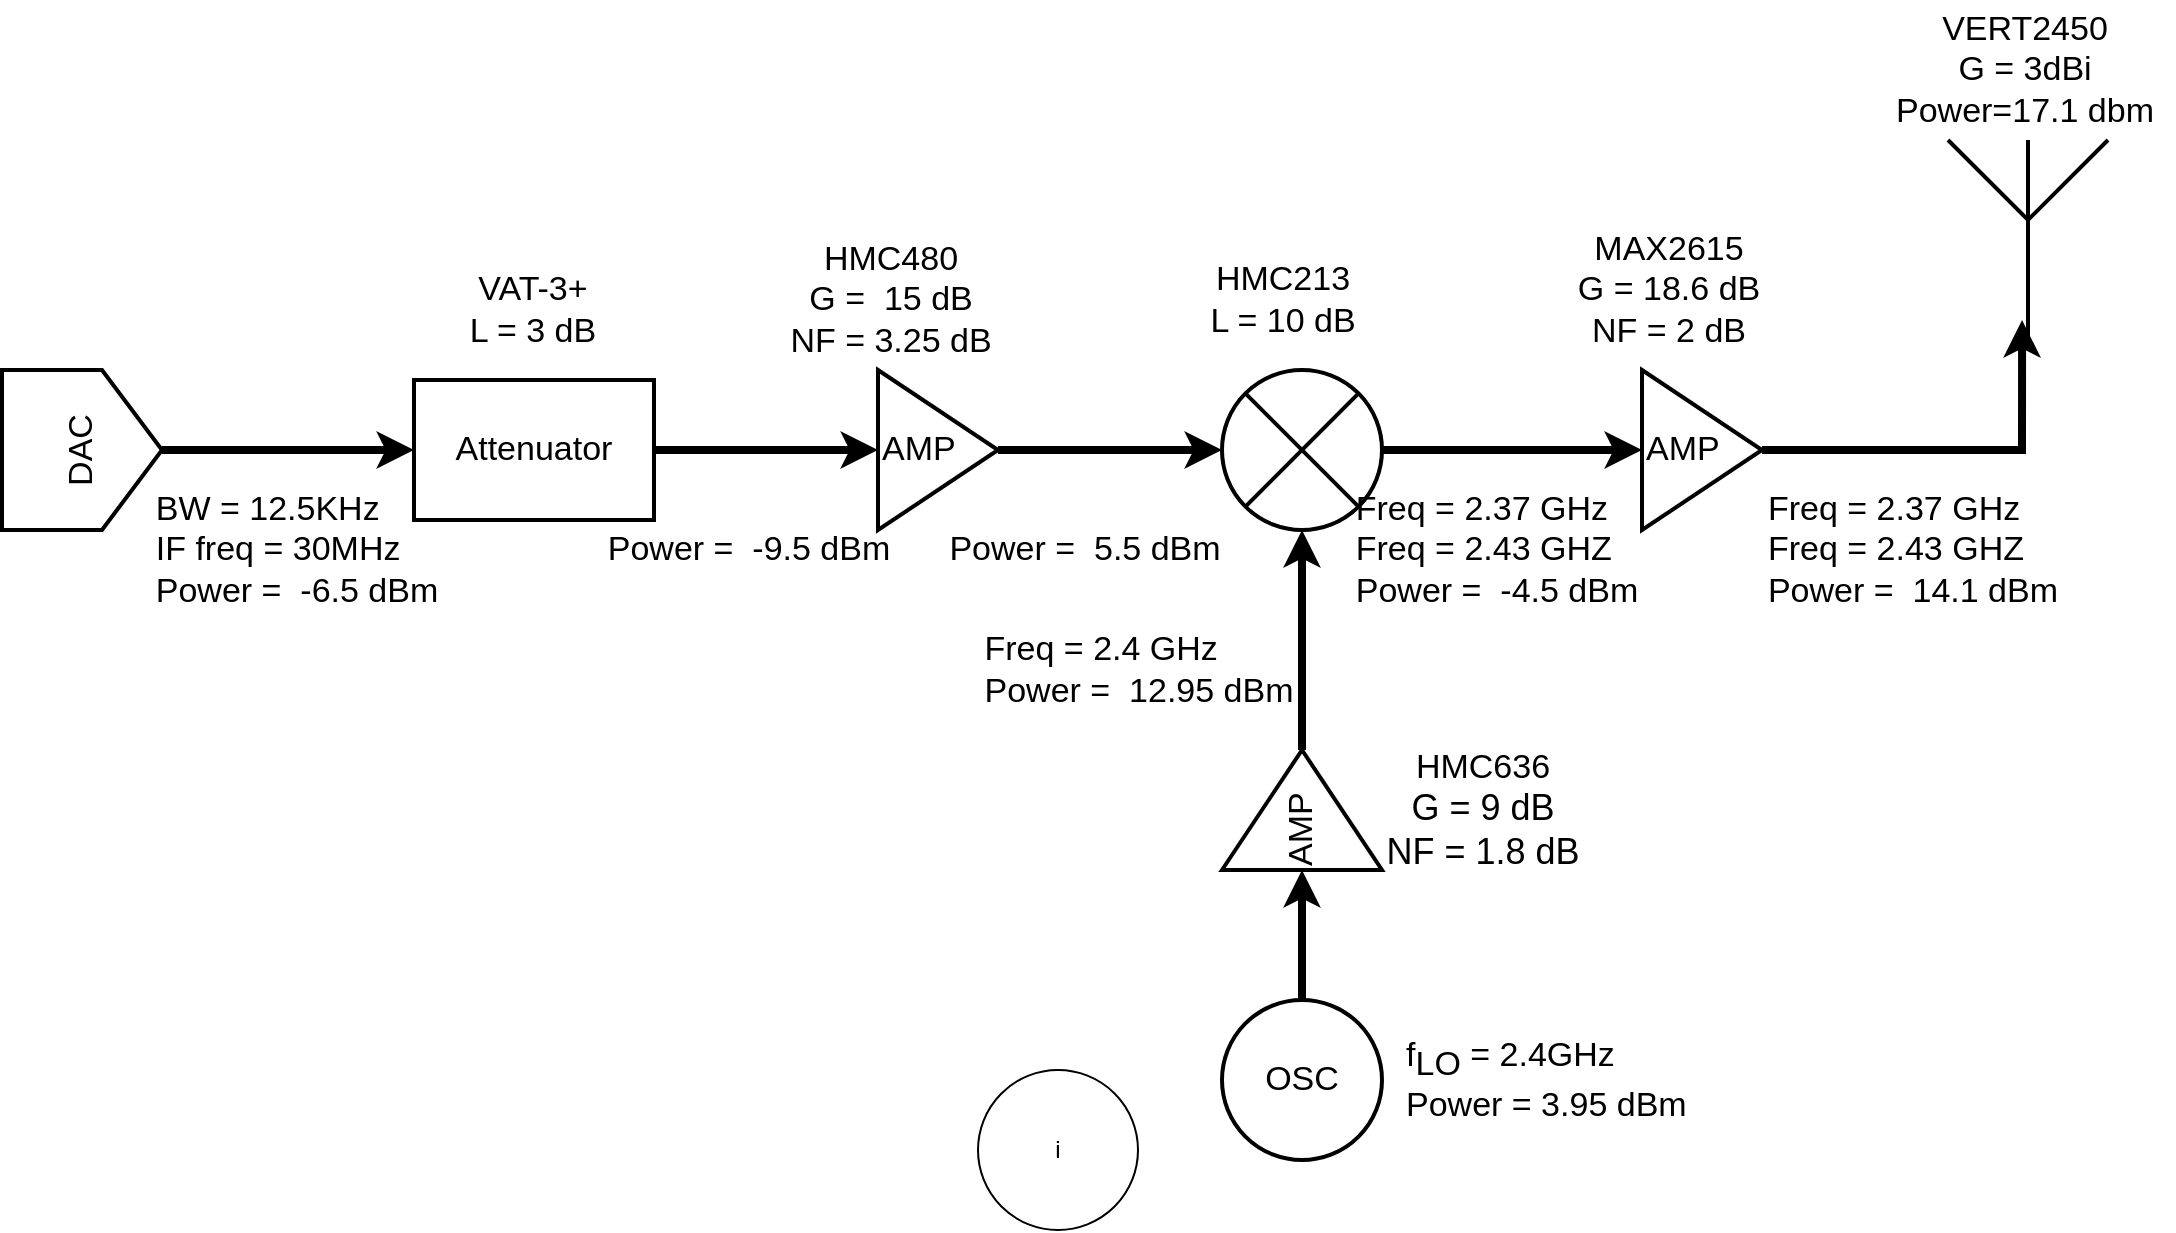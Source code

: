 <mxfile version="22.0.8" type="github">
  <diagram name="Page-1" id="CUCDwR9WcQfr5-6zFDVO">
    <mxGraphModel dx="1961" dy="729" grid="1" gridSize="10" guides="1" tooltips="1" connect="1" arrows="1" fold="1" page="1" pageScale="1" pageWidth="827" pageHeight="1169" math="0" shadow="0">
      <root>
        <mxCell id="0" />
        <mxCell id="1" parent="0" />
        <mxCell id="jrZ9ld4mW0Ml7d3sND3q-13" style="edgeStyle=orthogonalEdgeStyle;rounded=0;orthogonalLoop=1;jettySize=auto;html=1;exitX=1;exitY=0.5;exitDx=0;exitDy=0;strokeWidth=4;fontSize=17;" parent="1" source="jrZ9ld4mW0Ml7d3sND3q-2" target="jrZ9ld4mW0Ml7d3sND3q-3" edge="1">
          <mxGeometry relative="1" as="geometry" />
        </mxCell>
        <mxCell id="jrZ9ld4mW0Ml7d3sND3q-2" value="AMP" style="triangle;whiteSpace=wrap;html=1;strokeWidth=2;fontSize=17;align=left;" parent="1" vertex="1">
          <mxGeometry x="-160" y="410" width="60" height="80" as="geometry" />
        </mxCell>
        <mxCell id="jrZ9ld4mW0Ml7d3sND3q-14" style="edgeStyle=orthogonalEdgeStyle;rounded=0;orthogonalLoop=1;jettySize=auto;html=1;exitX=1;exitY=0.5;exitDx=0;exitDy=0;entryX=0;entryY=0.5;entryDx=0;entryDy=0;strokeWidth=4;fontSize=17;" parent="1" source="jrZ9ld4mW0Ml7d3sND3q-3" target="jrZ9ld4mW0Ml7d3sND3q-6" edge="1">
          <mxGeometry relative="1" as="geometry" />
        </mxCell>
        <mxCell id="jrZ9ld4mW0Ml7d3sND3q-3" value="" style="shape=sumEllipse;perimeter=ellipsePerimeter;whiteSpace=wrap;html=1;backgroundOutline=1;strokeWidth=2;fontSize=17;" parent="1" vertex="1">
          <mxGeometry x="12" y="410" width="80" height="80" as="geometry" />
        </mxCell>
        <mxCell id="jrZ9ld4mW0Ml7d3sND3q-17" style="edgeStyle=orthogonalEdgeStyle;rounded=0;orthogonalLoop=1;jettySize=auto;html=1;exitX=1;exitY=0.5;exitDx=0;exitDy=0;entryX=0.5;entryY=1;entryDx=0;entryDy=0;strokeWidth=4;fontSize=17;" parent="1" source="jrZ9ld4mW0Ml7d3sND3q-4" target="jrZ9ld4mW0Ml7d3sND3q-3" edge="1">
          <mxGeometry relative="1" as="geometry" />
        </mxCell>
        <mxCell id="jrZ9ld4mW0Ml7d3sND3q-4" value="AMP" style="triangle;whiteSpace=wrap;html=1;rotation=-90;strokeWidth=2;fontSize=17;align=left;" parent="1" vertex="1">
          <mxGeometry x="22" y="590" width="60" height="80" as="geometry" />
        </mxCell>
        <mxCell id="jrZ9ld4mW0Ml7d3sND3q-16" style="edgeStyle=orthogonalEdgeStyle;rounded=0;orthogonalLoop=1;jettySize=auto;html=1;exitX=0.5;exitY=0;exitDx=0;exitDy=0;entryX=0;entryY=0.5;entryDx=0;entryDy=0;strokeWidth=4;fontSize=17;" parent="1" source="jrZ9ld4mW0Ml7d3sND3q-5" target="jrZ9ld4mW0Ml7d3sND3q-4" edge="1">
          <mxGeometry relative="1" as="geometry" />
        </mxCell>
        <mxCell id="jrZ9ld4mW0Ml7d3sND3q-5" value="&lt;font style=&quot;font-size: 17px;&quot;&gt;OSC&lt;/font&gt;" style="ellipse;whiteSpace=wrap;html=1;aspect=fixed;strokeWidth=2;fontSize=17;" parent="1" vertex="1">
          <mxGeometry x="12" y="725" width="80" height="80" as="geometry" />
        </mxCell>
        <mxCell id="jrZ9ld4mW0Ml7d3sND3q-15" style="edgeStyle=orthogonalEdgeStyle;rounded=0;orthogonalLoop=1;jettySize=auto;html=1;exitX=1;exitY=0.5;exitDx=0;exitDy=0;entryX=0.463;entryY=0.9;entryDx=0;entryDy=0;strokeWidth=4;fontSize=17;entryPerimeter=0;" parent="1" source="jrZ9ld4mW0Ml7d3sND3q-6" target="jrZ9ld4mW0Ml7d3sND3q-8" edge="1">
          <mxGeometry relative="1" as="geometry">
            <mxPoint x="450" y="450" as="targetPoint" />
          </mxGeometry>
        </mxCell>
        <mxCell id="jrZ9ld4mW0Ml7d3sND3q-6" value="AMP" style="triangle;whiteSpace=wrap;html=1;strokeWidth=2;fontSize=17;align=left;" parent="1" vertex="1">
          <mxGeometry x="222" y="410" width="60" height="80" as="geometry" />
        </mxCell>
        <mxCell id="jrZ9ld4mW0Ml7d3sND3q-8" value="" style="verticalLabelPosition=bottom;shadow=0;dashed=0;align=center;html=1;verticalAlign=top;shape=mxgraph.electrical.radio.aerial_-_antenna_1;strokeWidth=2;fontSize=17;" parent="1" vertex="1">
          <mxGeometry x="375" y="295" width="80" height="100" as="geometry" />
        </mxCell>
        <mxCell id="q6qFZlMHjFmC30Wu0yNL-12" style="edgeStyle=orthogonalEdgeStyle;rounded=0;orthogonalLoop=1;jettySize=auto;html=1;exitX=0.5;exitY=1;exitDx=0;exitDy=0;entryX=0;entryY=0.5;entryDx=0;entryDy=0;strokeWidth=4;fontSize=17;" edge="1" parent="1" source="jrZ9ld4mW0Ml7d3sND3q-19" target="q6qFZlMHjFmC30Wu0yNL-11">
          <mxGeometry relative="1" as="geometry" />
        </mxCell>
        <mxCell id="jrZ9ld4mW0Ml7d3sND3q-19" value="&lt;font style=&quot;font-size: 17px;&quot;&gt;DAC&lt;/font&gt;" style="shape=offPageConnector;whiteSpace=wrap;html=1;rotation=-90;strokeWidth=2;horizontal=1;verticalAlign=middle;fontSize=17;" parent="1" vertex="1">
          <mxGeometry x="-598" y="410" width="80" height="80" as="geometry" />
        </mxCell>
        <mxCell id="jrZ9ld4mW0Ml7d3sND3q-22" value="&lt;font style=&quot;font-size: 17px;&quot;&gt;f&lt;sub style=&quot;font-size: 17px;&quot;&gt;LO&lt;/sub&gt; = 2.4GHz&lt;br&gt;Power = 3.95 dBm&lt;br&gt;&lt;/font&gt;" style="text;html=1;align=left;verticalAlign=middle;resizable=0;points=[];autosize=1;strokeColor=none;fillColor=none;fontSize=17;" parent="1" vertex="1">
          <mxGeometry x="102" y="735" width="160" height="60" as="geometry" />
        </mxCell>
        <mxCell id="q6qFZlMHjFmC30Wu0yNL-1" value="&lt;div style=&quot;text-align: left; font-size: 17px;&quot;&gt;&lt;span style=&quot;background-color: initial; font-size: 17px;&quot;&gt;&lt;font style=&quot;font-size: 17px;&quot;&gt;BW = 12.5KHz&lt;/font&gt;&lt;/span&gt;&lt;/div&gt;&lt;div style=&quot;text-align: left; font-size: 17px;&quot;&gt;&lt;span style=&quot;background-color: initial; font-size: 17px;&quot;&gt;&lt;font style=&quot;font-size: 17px;&quot;&gt;IF freq = 30MHz&lt;/font&gt;&lt;/span&gt;&lt;/div&gt;&lt;div style=&quot;text-align: left; font-size: 17px;&quot;&gt;&lt;span style=&quot;background-color: initial; font-size: 17px;&quot;&gt;&lt;font style=&quot;font-size: 17px;&quot;&gt;Power =&amp;nbsp; -6.5 dBm&lt;/font&gt;&lt;/span&gt;&lt;/div&gt;" style="text;html=1;align=center;verticalAlign=middle;resizable=0;points=[];autosize=1;strokeColor=none;fillColor=none;fontSize=17;" vertex="1" parent="1">
          <mxGeometry x="-531" y="465" width="160" height="70" as="geometry" />
        </mxCell>
        <mxCell id="q6qFZlMHjFmC30Wu0yNL-4" value="&lt;div style=&quot;text-align: left; font-size: 17px;&quot;&gt;&lt;span style=&quot;background-color: initial; font-size: 17px;&quot;&gt;Freq = 2.37 GHz&lt;/span&gt;&lt;/div&gt;&lt;div style=&quot;text-align: left; font-size: 17px;&quot;&gt;&lt;span style=&quot;background-color: initial; font-size: 17px;&quot;&gt;Freq = 2.43 GHZ&lt;/span&gt;&lt;/div&gt;&lt;div style=&quot;text-align: left; font-size: 17px;&quot;&gt;&lt;span style=&quot;background-color: initial; font-size: 17px;&quot;&gt;&lt;font style=&quot;font-size: 17px;&quot;&gt;Power =&amp;nbsp; -4.5 dBm&lt;/font&gt;&lt;/span&gt;&lt;/div&gt;" style="text;html=1;align=center;verticalAlign=middle;resizable=0;points=[];autosize=1;strokeColor=none;fillColor=none;fontSize=17;" vertex="1" parent="1">
          <mxGeometry x="69" y="465" width="160" height="70" as="geometry" />
        </mxCell>
        <mxCell id="q6qFZlMHjFmC30Wu0yNL-5" value="HMC636&lt;br style=&quot;border-color: var(--border-color); font-size: 18px;&quot;&gt;&lt;span style=&quot;font-size: 18px;&quot;&gt;G = 9 dB&lt;/span&gt;&lt;br style=&quot;border-color: var(--border-color); font-size: 18px;&quot;&gt;&lt;span style=&quot;font-size: 18px;&quot;&gt;NF = 1.8 dB&lt;/span&gt;" style="text;html=1;align=center;verticalAlign=middle;resizable=0;points=[];autosize=1;strokeColor=none;fillColor=none;fontSize=17;" vertex="1" parent="1">
          <mxGeometry x="82" y="590" width="120" height="80" as="geometry" />
        </mxCell>
        <mxCell id="q6qFZlMHjFmC30Wu0yNL-6" value="MAX2615&lt;br style=&quot;font-size: 17px;&quot;&gt;G = 18.6 dB&lt;br style=&quot;font-size: 17px;&quot;&gt;NF = 2 dB" style="text;html=1;align=center;verticalAlign=middle;resizable=0;points=[];autosize=1;strokeColor=none;fillColor=none;fontSize=17;" vertex="1" parent="1">
          <mxGeometry x="180" y="335" width="110" height="70" as="geometry" />
        </mxCell>
        <mxCell id="q6qFZlMHjFmC30Wu0yNL-8" value="&lt;font style=&quot;font-size: 17px;&quot;&gt;VERT2450&lt;br style=&quot;font-size: 17px;&quot;&gt;G = 3dBi&lt;br&gt;Power=17.1 dbm&lt;br&gt;&lt;/font&gt;" style="text;html=1;align=center;verticalAlign=middle;resizable=0;points=[];autosize=1;strokeColor=none;fillColor=none;fontSize=17;" vertex="1" parent="1">
          <mxGeometry x="338" y="225" width="150" height="70" as="geometry" />
        </mxCell>
        <mxCell id="q6qFZlMHjFmC30Wu0yNL-9" value="&lt;font style=&quot;font-size: 17px;&quot;&gt;HMC213&lt;br style=&quot;font-size: 17px;&quot;&gt;L = 10 dB&lt;br style=&quot;font-size: 17px;&quot;&gt;&lt;/font&gt;" style="text;html=1;align=center;verticalAlign=middle;resizable=0;points=[];autosize=1;strokeColor=none;fillColor=none;fontSize=17;" vertex="1" parent="1">
          <mxGeometry x="-8" y="350" width="100" height="50" as="geometry" />
        </mxCell>
        <mxCell id="q6qFZlMHjFmC30Wu0yNL-10" value="HMC480&lt;br style=&quot;font-size: 17px;&quot;&gt;G =&amp;nbsp; 15 dB&lt;br style=&quot;font-size: 17px;&quot;&gt;NF = 3.25 dB" style="text;html=1;align=center;verticalAlign=middle;resizable=0;points=[];autosize=1;strokeColor=none;fillColor=none;fontSize=17;" vertex="1" parent="1">
          <mxGeometry x="-214" y="340" width="120" height="70" as="geometry" />
        </mxCell>
        <mxCell id="q6qFZlMHjFmC30Wu0yNL-13" style="edgeStyle=orthogonalEdgeStyle;rounded=0;orthogonalLoop=1;jettySize=auto;html=1;exitX=1;exitY=0.5;exitDx=0;exitDy=0;entryX=0;entryY=0.5;entryDx=0;entryDy=0;fontSize=17;strokeWidth=4;" edge="1" parent="1" source="q6qFZlMHjFmC30Wu0yNL-11" target="jrZ9ld4mW0Ml7d3sND3q-2">
          <mxGeometry relative="1" as="geometry" />
        </mxCell>
        <mxCell id="q6qFZlMHjFmC30Wu0yNL-11" value="&lt;font style=&quot;font-size: 17px;&quot;&gt;Attenuator&lt;/font&gt;" style="rounded=0;whiteSpace=wrap;html=1;fontSize=17;strokeWidth=2;" vertex="1" parent="1">
          <mxGeometry x="-392" y="415" width="120" height="70" as="geometry" />
        </mxCell>
        <mxCell id="q6qFZlMHjFmC30Wu0yNL-14" value="VAT-3+&lt;br style=&quot;font-size: 17px;&quot;&gt;L = 3 dB" style="text;html=1;align=center;verticalAlign=middle;resizable=0;points=[];autosize=1;strokeColor=none;fillColor=none;fontSize=17;" vertex="1" parent="1">
          <mxGeometry x="-378" y="355" width="90" height="50" as="geometry" />
        </mxCell>
        <mxCell id="q6qFZlMHjFmC30Wu0yNL-15" value="&lt;div style=&quot;text-align: left; font-size: 17px;&quot;&gt;&lt;span style=&quot;background-color: initial; font-size: 17px;&quot;&gt;Power =&amp;nbsp; 5.5 dBm&lt;/span&gt;&lt;br style=&quot;font-size: 17px;&quot;&gt;&lt;/div&gt;" style="text;html=1;align=center;verticalAlign=middle;resizable=0;points=[];autosize=1;strokeColor=none;fillColor=none;fontSize=17;" vertex="1" parent="1">
          <mxGeometry x="-137" y="485" width="160" height="30" as="geometry" />
        </mxCell>
        <mxCell id="q6qFZlMHjFmC30Wu0yNL-16" value="&lt;div style=&quot;text-align: left; font-size: 17px;&quot;&gt;&lt;span style=&quot;background-color: initial; font-size: 17px;&quot;&gt;Power =&amp;nbsp; -9.5 dBm&lt;/span&gt;&lt;br style=&quot;font-size: 17px;&quot;&gt;&lt;/div&gt;" style="text;html=1;align=center;verticalAlign=middle;resizable=0;points=[];autosize=1;strokeColor=none;fillColor=none;fontSize=17;" vertex="1" parent="1">
          <mxGeometry x="-305" y="485" width="160" height="30" as="geometry" />
        </mxCell>
        <mxCell id="q6qFZlMHjFmC30Wu0yNL-17" value="&lt;div style=&quot;text-align: left; font-size: 17px;&quot;&gt;&lt;span style=&quot;background-color: initial; font-size: 17px;&quot;&gt;Freq = 2.37 GHz&lt;/span&gt;&lt;/div&gt;&lt;div style=&quot;text-align: left; font-size: 17px;&quot;&gt;&lt;span style=&quot;background-color: initial; font-size: 17px;&quot;&gt;Freq = 2.43 GHZ&lt;/span&gt;&lt;/div&gt;&lt;div style=&quot;text-align: left; font-size: 17px;&quot;&gt;&lt;span style=&quot;background-color: initial; font-size: 17px;&quot;&gt;&lt;font style=&quot;font-size: 17px;&quot;&gt;Power =&amp;nbsp; 14.1 dBm&lt;/font&gt;&lt;/span&gt;&lt;/div&gt;" style="text;html=1;align=center;verticalAlign=middle;resizable=0;points=[];autosize=1;strokeColor=none;fillColor=none;fontSize=17;" vertex="1" parent="1">
          <mxGeometry x="272" y="465" width="170" height="70" as="geometry" />
        </mxCell>
        <mxCell id="q6qFZlMHjFmC30Wu0yNL-18" value="&lt;div style=&quot;text-align: left; font-size: 17px;&quot;&gt;&lt;span style=&quot;background-color: initial; font-size: 17px;&quot;&gt;Freq = 2.4 GHz&lt;/span&gt;&lt;/div&gt;&lt;div style=&quot;text-align: left; font-size: 17px;&quot;&gt;&lt;span style=&quot;background-color: initial; font-size: 17px;&quot;&gt;Power =&amp;nbsp; 12.95 dBm&lt;/span&gt;&lt;br style=&quot;font-size: 17px;&quot;&gt;&lt;/div&gt;" style="text;html=1;align=center;verticalAlign=middle;resizable=0;points=[];autosize=1;strokeColor=none;fillColor=none;fontSize=17;" vertex="1" parent="1">
          <mxGeometry x="-120" y="535" width="180" height="50" as="geometry" />
        </mxCell>
        <mxCell id="q6qFZlMHjFmC30Wu0yNL-20" value="i" style="ellipse;whiteSpace=wrap;html=1;" vertex="1" parent="1">
          <mxGeometry x="-110" y="760" width="80" height="80" as="geometry" />
        </mxCell>
      </root>
    </mxGraphModel>
  </diagram>
</mxfile>
